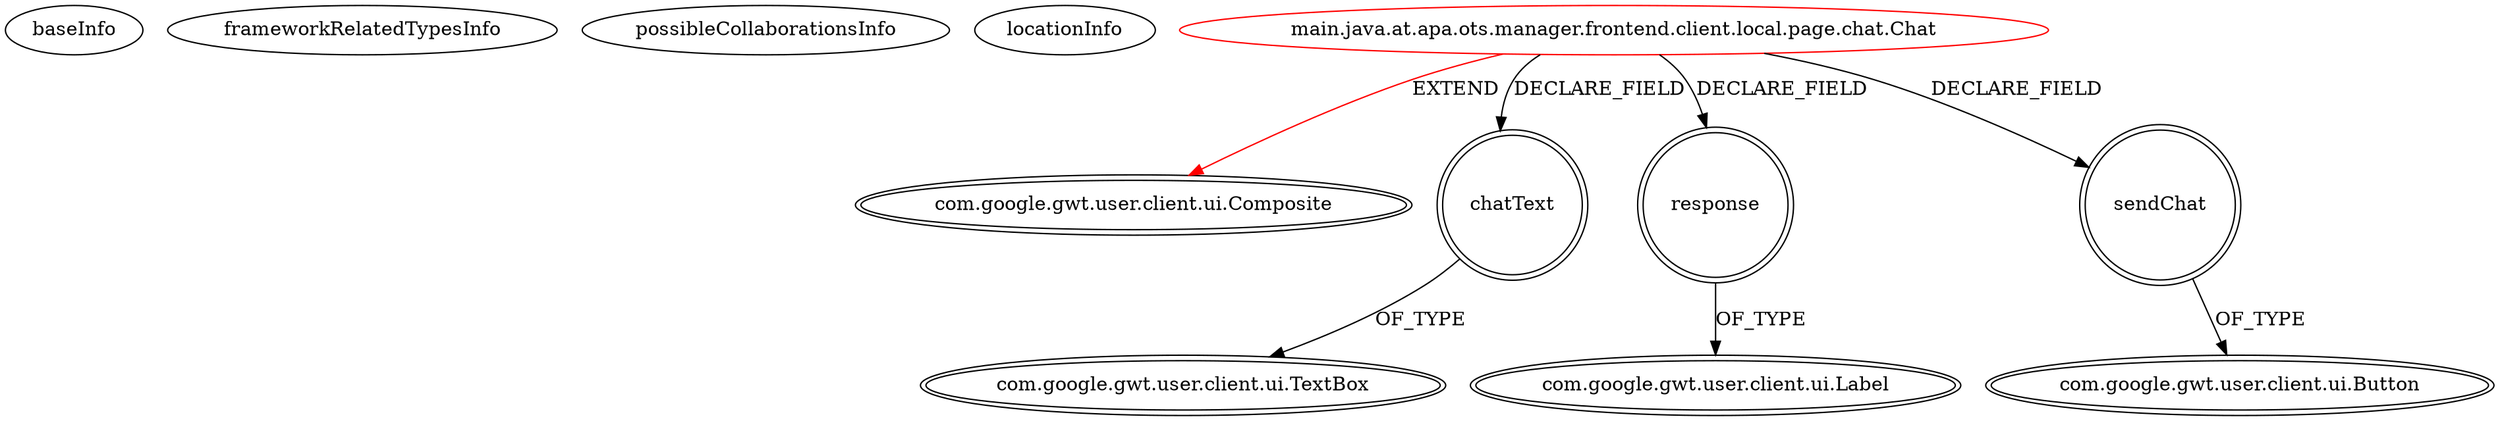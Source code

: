 digraph {
baseInfo[graphId=4052,category="extension_graph",isAnonymous=false,possibleRelation=false]
frameworkRelatedTypesInfo[0="com.google.gwt.user.client.ui.Composite"]
possibleCollaborationsInfo[]
locationInfo[projectName="michaeljank-prototype-gwt",filePath="/michaeljank-prototype-gwt/prototype-gwt-master/src/main/java/at/apa/ots/manager/frontend/client/local/page/chat/Chat.java",contextSignature="Chat",graphId="4052"]
0[label="main.java.at.apa.ots.manager.frontend.client.local.page.chat.Chat",vertexType="ROOT_CLIENT_CLASS_DECLARATION",isFrameworkType=false,color=red]
1[label="com.google.gwt.user.client.ui.Composite",vertexType="FRAMEWORK_CLASS_TYPE",isFrameworkType=true,peripheries=2]
2[label="chatText",vertexType="FIELD_DECLARATION",isFrameworkType=true,peripheries=2,shape=circle]
3[label="com.google.gwt.user.client.ui.TextBox",vertexType="FRAMEWORK_CLASS_TYPE",isFrameworkType=true,peripheries=2]
4[label="response",vertexType="FIELD_DECLARATION",isFrameworkType=true,peripheries=2,shape=circle]
5[label="com.google.gwt.user.client.ui.Label",vertexType="FRAMEWORK_CLASS_TYPE",isFrameworkType=true,peripheries=2]
6[label="sendChat",vertexType="FIELD_DECLARATION",isFrameworkType=true,peripheries=2,shape=circle]
7[label="com.google.gwt.user.client.ui.Button",vertexType="FRAMEWORK_CLASS_TYPE",isFrameworkType=true,peripheries=2]
0->1[label="EXTEND",color=red]
0->2[label="DECLARE_FIELD"]
2->3[label="OF_TYPE"]
0->4[label="DECLARE_FIELD"]
4->5[label="OF_TYPE"]
0->6[label="DECLARE_FIELD"]
6->7[label="OF_TYPE"]
}
